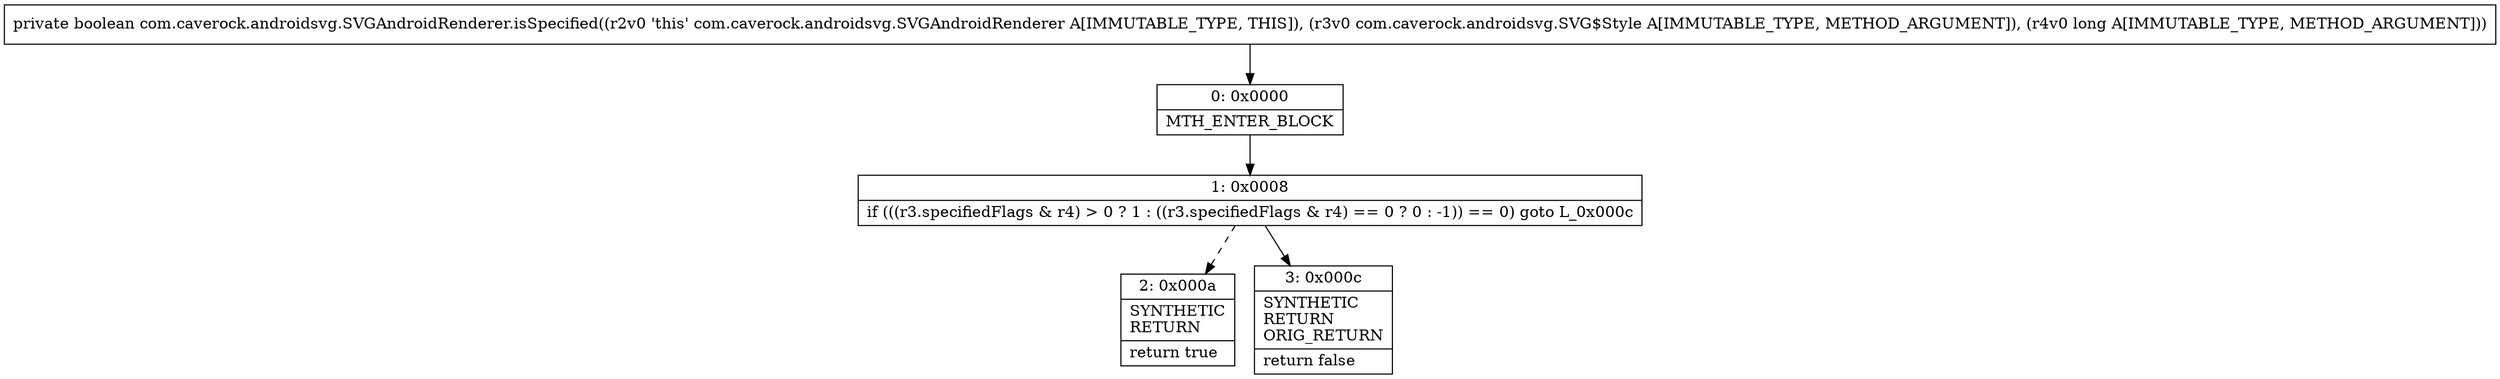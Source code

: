 digraph "CFG forcom.caverock.androidsvg.SVGAndroidRenderer.isSpecified(Lcom\/caverock\/androidsvg\/SVG$Style;J)Z" {
Node_0 [shape=record,label="{0\:\ 0x0000|MTH_ENTER_BLOCK\l}"];
Node_1 [shape=record,label="{1\:\ 0x0008|if (((r3.specifiedFlags & r4) \> 0 ? 1 : ((r3.specifiedFlags & r4) == 0 ? 0 : \-1)) == 0) goto L_0x000c\l}"];
Node_2 [shape=record,label="{2\:\ 0x000a|SYNTHETIC\lRETURN\l|return true\l}"];
Node_3 [shape=record,label="{3\:\ 0x000c|SYNTHETIC\lRETURN\lORIG_RETURN\l|return false\l}"];
MethodNode[shape=record,label="{private boolean com.caverock.androidsvg.SVGAndroidRenderer.isSpecified((r2v0 'this' com.caverock.androidsvg.SVGAndroidRenderer A[IMMUTABLE_TYPE, THIS]), (r3v0 com.caverock.androidsvg.SVG$Style A[IMMUTABLE_TYPE, METHOD_ARGUMENT]), (r4v0 long A[IMMUTABLE_TYPE, METHOD_ARGUMENT])) }"];
MethodNode -> Node_0;
Node_0 -> Node_1;
Node_1 -> Node_2[style=dashed];
Node_1 -> Node_3;
}

